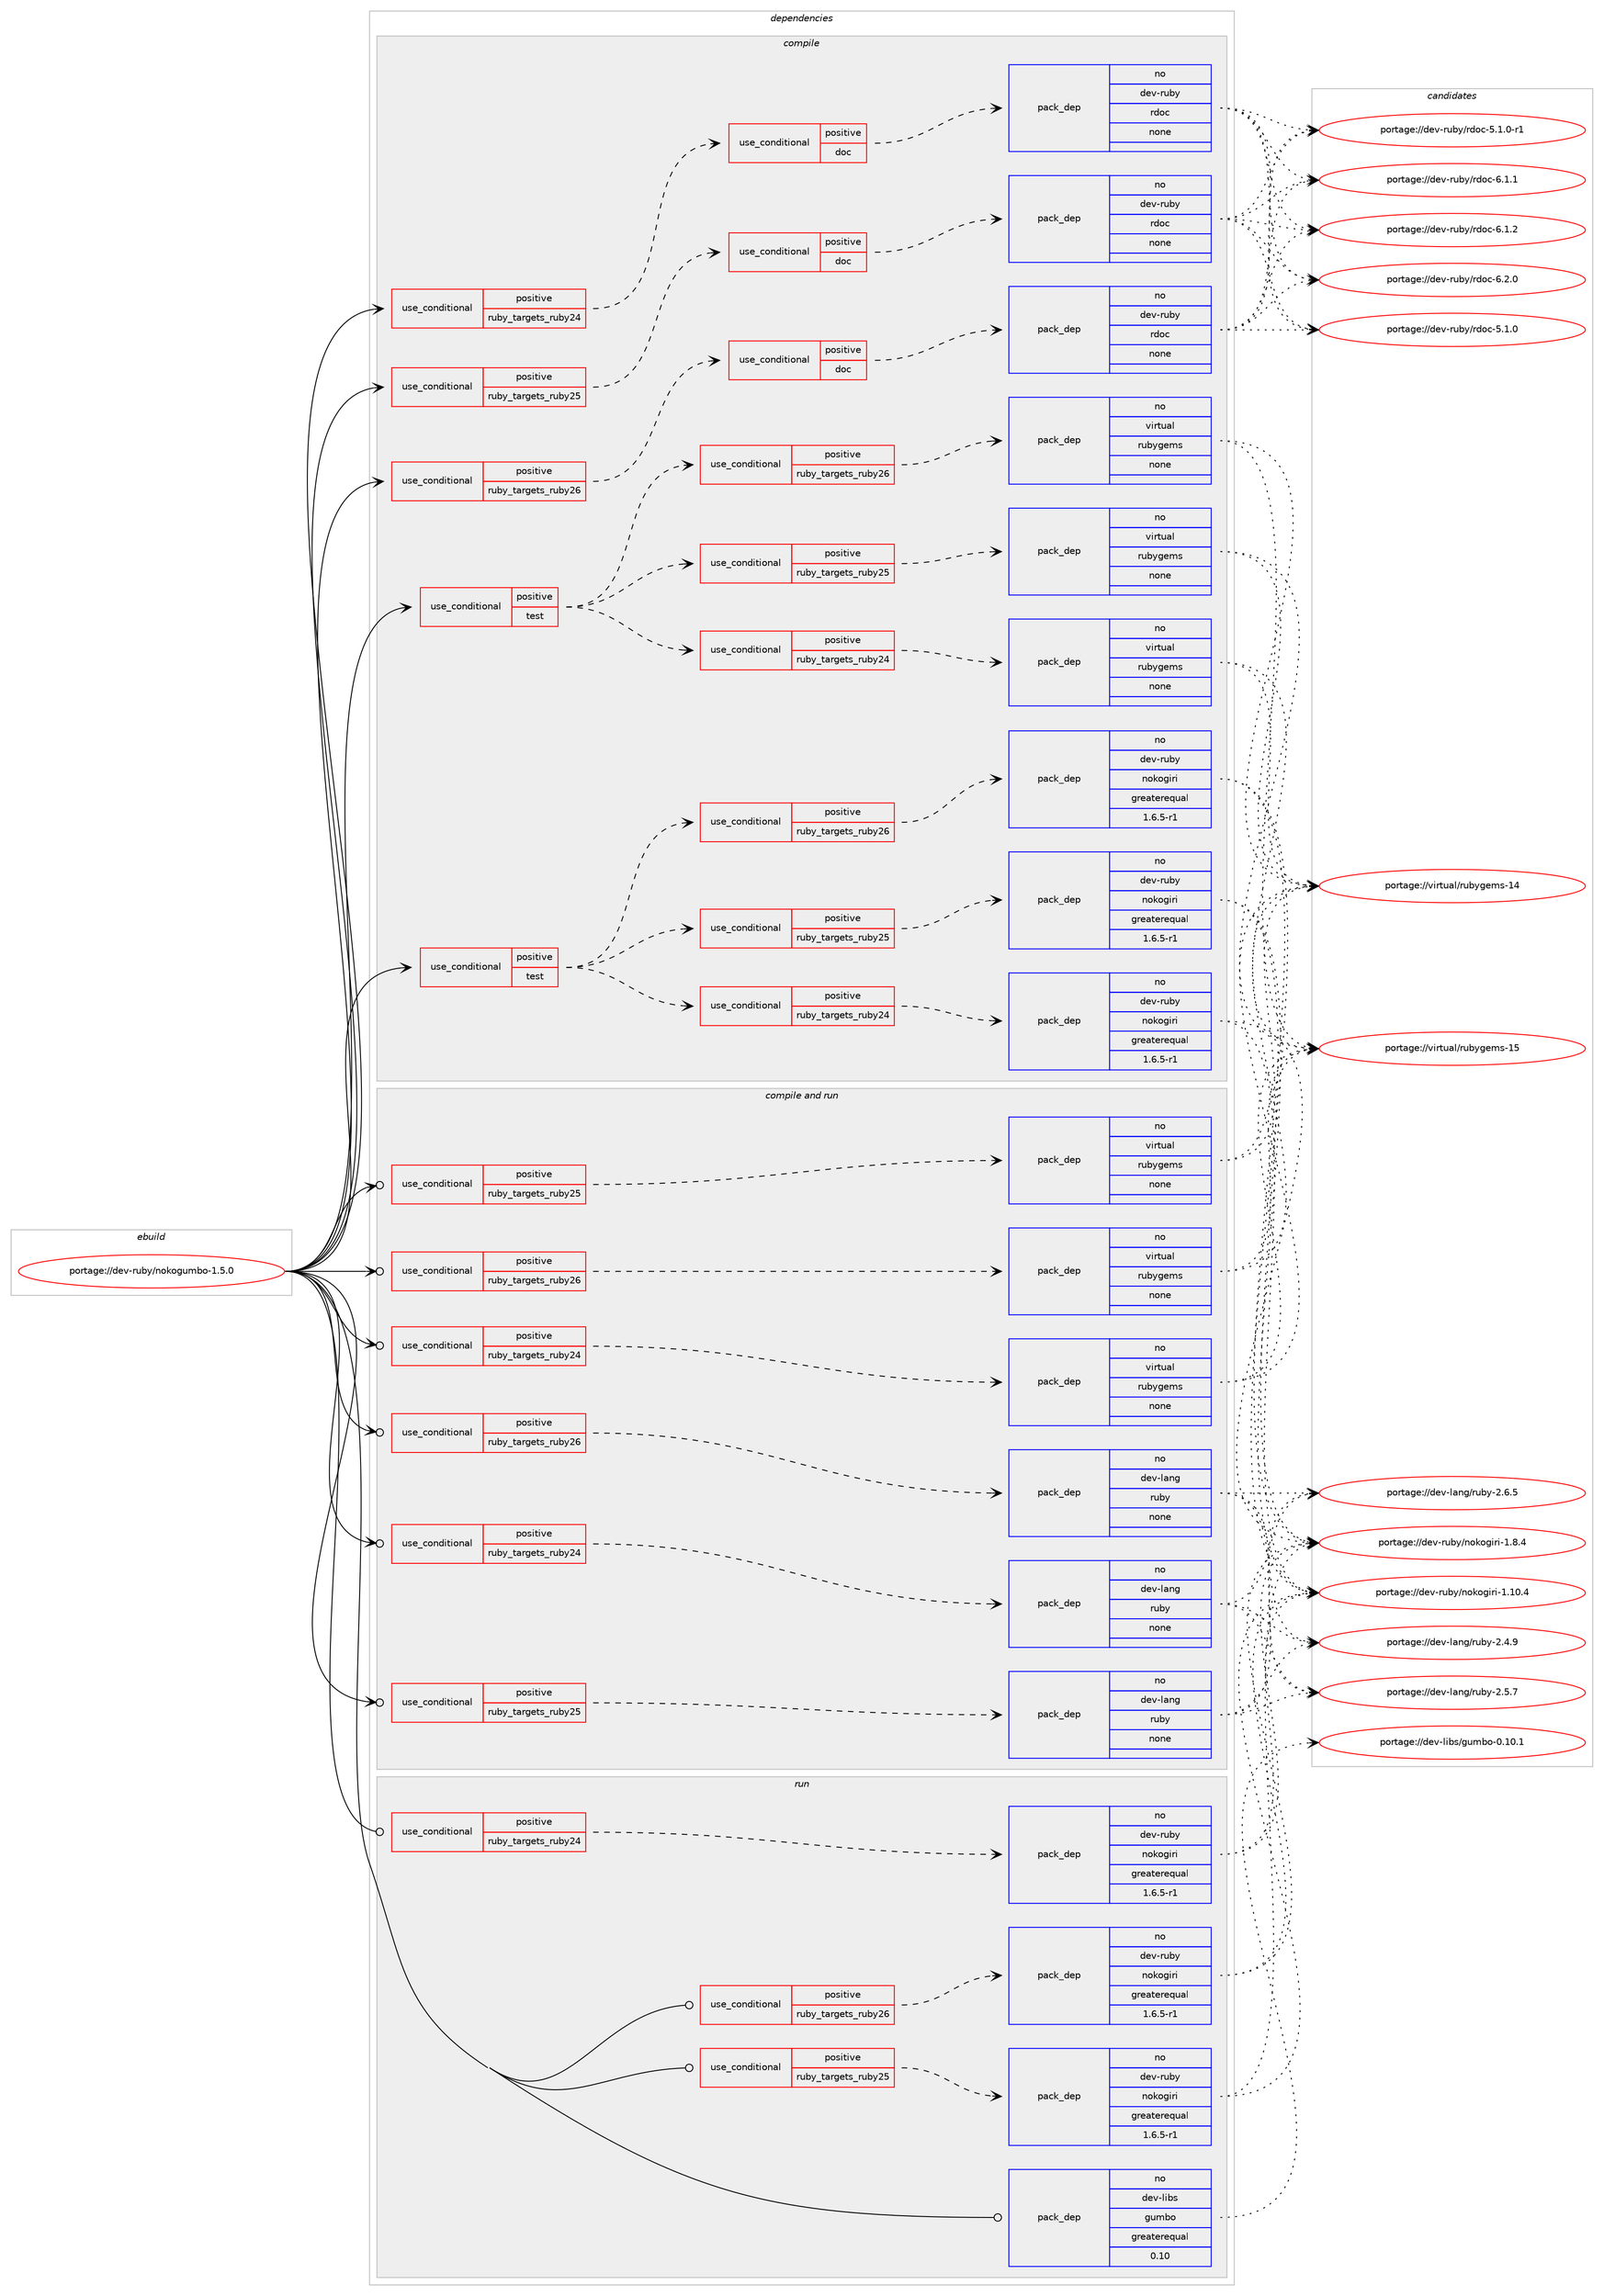 digraph prolog {

# *************
# Graph options
# *************

newrank=true;
concentrate=true;
compound=true;
graph [rankdir=LR,fontname=Helvetica,fontsize=10,ranksep=1.5];#, ranksep=2.5, nodesep=0.2];
edge  [arrowhead=vee];
node  [fontname=Helvetica,fontsize=10];

# **********
# The ebuild
# **********

subgraph cluster_leftcol {
color=gray;
rank=same;
label=<<i>ebuild</i>>;
id [label="portage://dev-ruby/nokogumbo-1.5.0", color=red, width=4, href="../dev-ruby/nokogumbo-1.5.0.svg"];
}

# ****************
# The dependencies
# ****************

subgraph cluster_midcol {
color=gray;
label=<<i>dependencies</i>>;
subgraph cluster_compile {
fillcolor="#eeeeee";
style=filled;
label=<<i>compile</i>>;
subgraph cond57895 {
dependency231890 [label=<<TABLE BORDER="0" CELLBORDER="1" CELLSPACING="0" CELLPADDING="4"><TR><TD ROWSPAN="3" CELLPADDING="10">use_conditional</TD></TR><TR><TD>positive</TD></TR><TR><TD>ruby_targets_ruby24</TD></TR></TABLE>>, shape=none, color=red];
subgraph cond57896 {
dependency231891 [label=<<TABLE BORDER="0" CELLBORDER="1" CELLSPACING="0" CELLPADDING="4"><TR><TD ROWSPAN="3" CELLPADDING="10">use_conditional</TD></TR><TR><TD>positive</TD></TR><TR><TD>doc</TD></TR></TABLE>>, shape=none, color=red];
subgraph pack170461 {
dependency231892 [label=<<TABLE BORDER="0" CELLBORDER="1" CELLSPACING="0" CELLPADDING="4" WIDTH="220"><TR><TD ROWSPAN="6" CELLPADDING="30">pack_dep</TD></TR><TR><TD WIDTH="110">no</TD></TR><TR><TD>dev-ruby</TD></TR><TR><TD>rdoc</TD></TR><TR><TD>none</TD></TR><TR><TD></TD></TR></TABLE>>, shape=none, color=blue];
}
dependency231891:e -> dependency231892:w [weight=20,style="dashed",arrowhead="vee"];
}
dependency231890:e -> dependency231891:w [weight=20,style="dashed",arrowhead="vee"];
}
id:e -> dependency231890:w [weight=20,style="solid",arrowhead="vee"];
subgraph cond57897 {
dependency231893 [label=<<TABLE BORDER="0" CELLBORDER="1" CELLSPACING="0" CELLPADDING="4"><TR><TD ROWSPAN="3" CELLPADDING="10">use_conditional</TD></TR><TR><TD>positive</TD></TR><TR><TD>ruby_targets_ruby25</TD></TR></TABLE>>, shape=none, color=red];
subgraph cond57898 {
dependency231894 [label=<<TABLE BORDER="0" CELLBORDER="1" CELLSPACING="0" CELLPADDING="4"><TR><TD ROWSPAN="3" CELLPADDING="10">use_conditional</TD></TR><TR><TD>positive</TD></TR><TR><TD>doc</TD></TR></TABLE>>, shape=none, color=red];
subgraph pack170462 {
dependency231895 [label=<<TABLE BORDER="0" CELLBORDER="1" CELLSPACING="0" CELLPADDING="4" WIDTH="220"><TR><TD ROWSPAN="6" CELLPADDING="30">pack_dep</TD></TR><TR><TD WIDTH="110">no</TD></TR><TR><TD>dev-ruby</TD></TR><TR><TD>rdoc</TD></TR><TR><TD>none</TD></TR><TR><TD></TD></TR></TABLE>>, shape=none, color=blue];
}
dependency231894:e -> dependency231895:w [weight=20,style="dashed",arrowhead="vee"];
}
dependency231893:e -> dependency231894:w [weight=20,style="dashed",arrowhead="vee"];
}
id:e -> dependency231893:w [weight=20,style="solid",arrowhead="vee"];
subgraph cond57899 {
dependency231896 [label=<<TABLE BORDER="0" CELLBORDER="1" CELLSPACING="0" CELLPADDING="4"><TR><TD ROWSPAN="3" CELLPADDING="10">use_conditional</TD></TR><TR><TD>positive</TD></TR><TR><TD>ruby_targets_ruby26</TD></TR></TABLE>>, shape=none, color=red];
subgraph cond57900 {
dependency231897 [label=<<TABLE BORDER="0" CELLBORDER="1" CELLSPACING="0" CELLPADDING="4"><TR><TD ROWSPAN="3" CELLPADDING="10">use_conditional</TD></TR><TR><TD>positive</TD></TR><TR><TD>doc</TD></TR></TABLE>>, shape=none, color=red];
subgraph pack170463 {
dependency231898 [label=<<TABLE BORDER="0" CELLBORDER="1" CELLSPACING="0" CELLPADDING="4" WIDTH="220"><TR><TD ROWSPAN="6" CELLPADDING="30">pack_dep</TD></TR><TR><TD WIDTH="110">no</TD></TR><TR><TD>dev-ruby</TD></TR><TR><TD>rdoc</TD></TR><TR><TD>none</TD></TR><TR><TD></TD></TR></TABLE>>, shape=none, color=blue];
}
dependency231897:e -> dependency231898:w [weight=20,style="dashed",arrowhead="vee"];
}
dependency231896:e -> dependency231897:w [weight=20,style="dashed",arrowhead="vee"];
}
id:e -> dependency231896:w [weight=20,style="solid",arrowhead="vee"];
subgraph cond57901 {
dependency231899 [label=<<TABLE BORDER="0" CELLBORDER="1" CELLSPACING="0" CELLPADDING="4"><TR><TD ROWSPAN="3" CELLPADDING="10">use_conditional</TD></TR><TR><TD>positive</TD></TR><TR><TD>test</TD></TR></TABLE>>, shape=none, color=red];
subgraph cond57902 {
dependency231900 [label=<<TABLE BORDER="0" CELLBORDER="1" CELLSPACING="0" CELLPADDING="4"><TR><TD ROWSPAN="3" CELLPADDING="10">use_conditional</TD></TR><TR><TD>positive</TD></TR><TR><TD>ruby_targets_ruby24</TD></TR></TABLE>>, shape=none, color=red];
subgraph pack170464 {
dependency231901 [label=<<TABLE BORDER="0" CELLBORDER="1" CELLSPACING="0" CELLPADDING="4" WIDTH="220"><TR><TD ROWSPAN="6" CELLPADDING="30">pack_dep</TD></TR><TR><TD WIDTH="110">no</TD></TR><TR><TD>dev-ruby</TD></TR><TR><TD>nokogiri</TD></TR><TR><TD>greaterequal</TD></TR><TR><TD>1.6.5-r1</TD></TR></TABLE>>, shape=none, color=blue];
}
dependency231900:e -> dependency231901:w [weight=20,style="dashed",arrowhead="vee"];
}
dependency231899:e -> dependency231900:w [weight=20,style="dashed",arrowhead="vee"];
subgraph cond57903 {
dependency231902 [label=<<TABLE BORDER="0" CELLBORDER="1" CELLSPACING="0" CELLPADDING="4"><TR><TD ROWSPAN="3" CELLPADDING="10">use_conditional</TD></TR><TR><TD>positive</TD></TR><TR><TD>ruby_targets_ruby25</TD></TR></TABLE>>, shape=none, color=red];
subgraph pack170465 {
dependency231903 [label=<<TABLE BORDER="0" CELLBORDER="1" CELLSPACING="0" CELLPADDING="4" WIDTH="220"><TR><TD ROWSPAN="6" CELLPADDING="30">pack_dep</TD></TR><TR><TD WIDTH="110">no</TD></TR><TR><TD>dev-ruby</TD></TR><TR><TD>nokogiri</TD></TR><TR><TD>greaterequal</TD></TR><TR><TD>1.6.5-r1</TD></TR></TABLE>>, shape=none, color=blue];
}
dependency231902:e -> dependency231903:w [weight=20,style="dashed",arrowhead="vee"];
}
dependency231899:e -> dependency231902:w [weight=20,style="dashed",arrowhead="vee"];
subgraph cond57904 {
dependency231904 [label=<<TABLE BORDER="0" CELLBORDER="1" CELLSPACING="0" CELLPADDING="4"><TR><TD ROWSPAN="3" CELLPADDING="10">use_conditional</TD></TR><TR><TD>positive</TD></TR><TR><TD>ruby_targets_ruby26</TD></TR></TABLE>>, shape=none, color=red];
subgraph pack170466 {
dependency231905 [label=<<TABLE BORDER="0" CELLBORDER="1" CELLSPACING="0" CELLPADDING="4" WIDTH="220"><TR><TD ROWSPAN="6" CELLPADDING="30">pack_dep</TD></TR><TR><TD WIDTH="110">no</TD></TR><TR><TD>dev-ruby</TD></TR><TR><TD>nokogiri</TD></TR><TR><TD>greaterequal</TD></TR><TR><TD>1.6.5-r1</TD></TR></TABLE>>, shape=none, color=blue];
}
dependency231904:e -> dependency231905:w [weight=20,style="dashed",arrowhead="vee"];
}
dependency231899:e -> dependency231904:w [weight=20,style="dashed",arrowhead="vee"];
}
id:e -> dependency231899:w [weight=20,style="solid",arrowhead="vee"];
subgraph cond57905 {
dependency231906 [label=<<TABLE BORDER="0" CELLBORDER="1" CELLSPACING="0" CELLPADDING="4"><TR><TD ROWSPAN="3" CELLPADDING="10">use_conditional</TD></TR><TR><TD>positive</TD></TR><TR><TD>test</TD></TR></TABLE>>, shape=none, color=red];
subgraph cond57906 {
dependency231907 [label=<<TABLE BORDER="0" CELLBORDER="1" CELLSPACING="0" CELLPADDING="4"><TR><TD ROWSPAN="3" CELLPADDING="10">use_conditional</TD></TR><TR><TD>positive</TD></TR><TR><TD>ruby_targets_ruby24</TD></TR></TABLE>>, shape=none, color=red];
subgraph pack170467 {
dependency231908 [label=<<TABLE BORDER="0" CELLBORDER="1" CELLSPACING="0" CELLPADDING="4" WIDTH="220"><TR><TD ROWSPAN="6" CELLPADDING="30">pack_dep</TD></TR><TR><TD WIDTH="110">no</TD></TR><TR><TD>virtual</TD></TR><TR><TD>rubygems</TD></TR><TR><TD>none</TD></TR><TR><TD></TD></TR></TABLE>>, shape=none, color=blue];
}
dependency231907:e -> dependency231908:w [weight=20,style="dashed",arrowhead="vee"];
}
dependency231906:e -> dependency231907:w [weight=20,style="dashed",arrowhead="vee"];
subgraph cond57907 {
dependency231909 [label=<<TABLE BORDER="0" CELLBORDER="1" CELLSPACING="0" CELLPADDING="4"><TR><TD ROWSPAN="3" CELLPADDING="10">use_conditional</TD></TR><TR><TD>positive</TD></TR><TR><TD>ruby_targets_ruby25</TD></TR></TABLE>>, shape=none, color=red];
subgraph pack170468 {
dependency231910 [label=<<TABLE BORDER="0" CELLBORDER="1" CELLSPACING="0" CELLPADDING="4" WIDTH="220"><TR><TD ROWSPAN="6" CELLPADDING="30">pack_dep</TD></TR><TR><TD WIDTH="110">no</TD></TR><TR><TD>virtual</TD></TR><TR><TD>rubygems</TD></TR><TR><TD>none</TD></TR><TR><TD></TD></TR></TABLE>>, shape=none, color=blue];
}
dependency231909:e -> dependency231910:w [weight=20,style="dashed",arrowhead="vee"];
}
dependency231906:e -> dependency231909:w [weight=20,style="dashed",arrowhead="vee"];
subgraph cond57908 {
dependency231911 [label=<<TABLE BORDER="0" CELLBORDER="1" CELLSPACING="0" CELLPADDING="4"><TR><TD ROWSPAN="3" CELLPADDING="10">use_conditional</TD></TR><TR><TD>positive</TD></TR><TR><TD>ruby_targets_ruby26</TD></TR></TABLE>>, shape=none, color=red];
subgraph pack170469 {
dependency231912 [label=<<TABLE BORDER="0" CELLBORDER="1" CELLSPACING="0" CELLPADDING="4" WIDTH="220"><TR><TD ROWSPAN="6" CELLPADDING="30">pack_dep</TD></TR><TR><TD WIDTH="110">no</TD></TR><TR><TD>virtual</TD></TR><TR><TD>rubygems</TD></TR><TR><TD>none</TD></TR><TR><TD></TD></TR></TABLE>>, shape=none, color=blue];
}
dependency231911:e -> dependency231912:w [weight=20,style="dashed",arrowhead="vee"];
}
dependency231906:e -> dependency231911:w [weight=20,style="dashed",arrowhead="vee"];
}
id:e -> dependency231906:w [weight=20,style="solid",arrowhead="vee"];
}
subgraph cluster_compileandrun {
fillcolor="#eeeeee";
style=filled;
label=<<i>compile and run</i>>;
subgraph cond57909 {
dependency231913 [label=<<TABLE BORDER="0" CELLBORDER="1" CELLSPACING="0" CELLPADDING="4"><TR><TD ROWSPAN="3" CELLPADDING="10">use_conditional</TD></TR><TR><TD>positive</TD></TR><TR><TD>ruby_targets_ruby24</TD></TR></TABLE>>, shape=none, color=red];
subgraph pack170470 {
dependency231914 [label=<<TABLE BORDER="0" CELLBORDER="1" CELLSPACING="0" CELLPADDING="4" WIDTH="220"><TR><TD ROWSPAN="6" CELLPADDING="30">pack_dep</TD></TR><TR><TD WIDTH="110">no</TD></TR><TR><TD>dev-lang</TD></TR><TR><TD>ruby</TD></TR><TR><TD>none</TD></TR><TR><TD></TD></TR></TABLE>>, shape=none, color=blue];
}
dependency231913:e -> dependency231914:w [weight=20,style="dashed",arrowhead="vee"];
}
id:e -> dependency231913:w [weight=20,style="solid",arrowhead="odotvee"];
subgraph cond57910 {
dependency231915 [label=<<TABLE BORDER="0" CELLBORDER="1" CELLSPACING="0" CELLPADDING="4"><TR><TD ROWSPAN="3" CELLPADDING="10">use_conditional</TD></TR><TR><TD>positive</TD></TR><TR><TD>ruby_targets_ruby24</TD></TR></TABLE>>, shape=none, color=red];
subgraph pack170471 {
dependency231916 [label=<<TABLE BORDER="0" CELLBORDER="1" CELLSPACING="0" CELLPADDING="4" WIDTH="220"><TR><TD ROWSPAN="6" CELLPADDING="30">pack_dep</TD></TR><TR><TD WIDTH="110">no</TD></TR><TR><TD>virtual</TD></TR><TR><TD>rubygems</TD></TR><TR><TD>none</TD></TR><TR><TD></TD></TR></TABLE>>, shape=none, color=blue];
}
dependency231915:e -> dependency231916:w [weight=20,style="dashed",arrowhead="vee"];
}
id:e -> dependency231915:w [weight=20,style="solid",arrowhead="odotvee"];
subgraph cond57911 {
dependency231917 [label=<<TABLE BORDER="0" CELLBORDER="1" CELLSPACING="0" CELLPADDING="4"><TR><TD ROWSPAN="3" CELLPADDING="10">use_conditional</TD></TR><TR><TD>positive</TD></TR><TR><TD>ruby_targets_ruby25</TD></TR></TABLE>>, shape=none, color=red];
subgraph pack170472 {
dependency231918 [label=<<TABLE BORDER="0" CELLBORDER="1" CELLSPACING="0" CELLPADDING="4" WIDTH="220"><TR><TD ROWSPAN="6" CELLPADDING="30">pack_dep</TD></TR><TR><TD WIDTH="110">no</TD></TR><TR><TD>dev-lang</TD></TR><TR><TD>ruby</TD></TR><TR><TD>none</TD></TR><TR><TD></TD></TR></TABLE>>, shape=none, color=blue];
}
dependency231917:e -> dependency231918:w [weight=20,style="dashed",arrowhead="vee"];
}
id:e -> dependency231917:w [weight=20,style="solid",arrowhead="odotvee"];
subgraph cond57912 {
dependency231919 [label=<<TABLE BORDER="0" CELLBORDER="1" CELLSPACING="0" CELLPADDING="4"><TR><TD ROWSPAN="3" CELLPADDING="10">use_conditional</TD></TR><TR><TD>positive</TD></TR><TR><TD>ruby_targets_ruby25</TD></TR></TABLE>>, shape=none, color=red];
subgraph pack170473 {
dependency231920 [label=<<TABLE BORDER="0" CELLBORDER="1" CELLSPACING="0" CELLPADDING="4" WIDTH="220"><TR><TD ROWSPAN="6" CELLPADDING="30">pack_dep</TD></TR><TR><TD WIDTH="110">no</TD></TR><TR><TD>virtual</TD></TR><TR><TD>rubygems</TD></TR><TR><TD>none</TD></TR><TR><TD></TD></TR></TABLE>>, shape=none, color=blue];
}
dependency231919:e -> dependency231920:w [weight=20,style="dashed",arrowhead="vee"];
}
id:e -> dependency231919:w [weight=20,style="solid",arrowhead="odotvee"];
subgraph cond57913 {
dependency231921 [label=<<TABLE BORDER="0" CELLBORDER="1" CELLSPACING="0" CELLPADDING="4"><TR><TD ROWSPAN="3" CELLPADDING="10">use_conditional</TD></TR><TR><TD>positive</TD></TR><TR><TD>ruby_targets_ruby26</TD></TR></TABLE>>, shape=none, color=red];
subgraph pack170474 {
dependency231922 [label=<<TABLE BORDER="0" CELLBORDER="1" CELLSPACING="0" CELLPADDING="4" WIDTH="220"><TR><TD ROWSPAN="6" CELLPADDING="30">pack_dep</TD></TR><TR><TD WIDTH="110">no</TD></TR><TR><TD>dev-lang</TD></TR><TR><TD>ruby</TD></TR><TR><TD>none</TD></TR><TR><TD></TD></TR></TABLE>>, shape=none, color=blue];
}
dependency231921:e -> dependency231922:w [weight=20,style="dashed",arrowhead="vee"];
}
id:e -> dependency231921:w [weight=20,style="solid",arrowhead="odotvee"];
subgraph cond57914 {
dependency231923 [label=<<TABLE BORDER="0" CELLBORDER="1" CELLSPACING="0" CELLPADDING="4"><TR><TD ROWSPAN="3" CELLPADDING="10">use_conditional</TD></TR><TR><TD>positive</TD></TR><TR><TD>ruby_targets_ruby26</TD></TR></TABLE>>, shape=none, color=red];
subgraph pack170475 {
dependency231924 [label=<<TABLE BORDER="0" CELLBORDER="1" CELLSPACING="0" CELLPADDING="4" WIDTH="220"><TR><TD ROWSPAN="6" CELLPADDING="30">pack_dep</TD></TR><TR><TD WIDTH="110">no</TD></TR><TR><TD>virtual</TD></TR><TR><TD>rubygems</TD></TR><TR><TD>none</TD></TR><TR><TD></TD></TR></TABLE>>, shape=none, color=blue];
}
dependency231923:e -> dependency231924:w [weight=20,style="dashed",arrowhead="vee"];
}
id:e -> dependency231923:w [weight=20,style="solid",arrowhead="odotvee"];
}
subgraph cluster_run {
fillcolor="#eeeeee";
style=filled;
label=<<i>run</i>>;
subgraph cond57915 {
dependency231925 [label=<<TABLE BORDER="0" CELLBORDER="1" CELLSPACING="0" CELLPADDING="4"><TR><TD ROWSPAN="3" CELLPADDING="10">use_conditional</TD></TR><TR><TD>positive</TD></TR><TR><TD>ruby_targets_ruby24</TD></TR></TABLE>>, shape=none, color=red];
subgraph pack170476 {
dependency231926 [label=<<TABLE BORDER="0" CELLBORDER="1" CELLSPACING="0" CELLPADDING="4" WIDTH="220"><TR><TD ROWSPAN="6" CELLPADDING="30">pack_dep</TD></TR><TR><TD WIDTH="110">no</TD></TR><TR><TD>dev-ruby</TD></TR><TR><TD>nokogiri</TD></TR><TR><TD>greaterequal</TD></TR><TR><TD>1.6.5-r1</TD></TR></TABLE>>, shape=none, color=blue];
}
dependency231925:e -> dependency231926:w [weight=20,style="dashed",arrowhead="vee"];
}
id:e -> dependency231925:w [weight=20,style="solid",arrowhead="odot"];
subgraph cond57916 {
dependency231927 [label=<<TABLE BORDER="0" CELLBORDER="1" CELLSPACING="0" CELLPADDING="4"><TR><TD ROWSPAN="3" CELLPADDING="10">use_conditional</TD></TR><TR><TD>positive</TD></TR><TR><TD>ruby_targets_ruby25</TD></TR></TABLE>>, shape=none, color=red];
subgraph pack170477 {
dependency231928 [label=<<TABLE BORDER="0" CELLBORDER="1" CELLSPACING="0" CELLPADDING="4" WIDTH="220"><TR><TD ROWSPAN="6" CELLPADDING="30">pack_dep</TD></TR><TR><TD WIDTH="110">no</TD></TR><TR><TD>dev-ruby</TD></TR><TR><TD>nokogiri</TD></TR><TR><TD>greaterequal</TD></TR><TR><TD>1.6.5-r1</TD></TR></TABLE>>, shape=none, color=blue];
}
dependency231927:e -> dependency231928:w [weight=20,style="dashed",arrowhead="vee"];
}
id:e -> dependency231927:w [weight=20,style="solid",arrowhead="odot"];
subgraph cond57917 {
dependency231929 [label=<<TABLE BORDER="0" CELLBORDER="1" CELLSPACING="0" CELLPADDING="4"><TR><TD ROWSPAN="3" CELLPADDING="10">use_conditional</TD></TR><TR><TD>positive</TD></TR><TR><TD>ruby_targets_ruby26</TD></TR></TABLE>>, shape=none, color=red];
subgraph pack170478 {
dependency231930 [label=<<TABLE BORDER="0" CELLBORDER="1" CELLSPACING="0" CELLPADDING="4" WIDTH="220"><TR><TD ROWSPAN="6" CELLPADDING="30">pack_dep</TD></TR><TR><TD WIDTH="110">no</TD></TR><TR><TD>dev-ruby</TD></TR><TR><TD>nokogiri</TD></TR><TR><TD>greaterequal</TD></TR><TR><TD>1.6.5-r1</TD></TR></TABLE>>, shape=none, color=blue];
}
dependency231929:e -> dependency231930:w [weight=20,style="dashed",arrowhead="vee"];
}
id:e -> dependency231929:w [weight=20,style="solid",arrowhead="odot"];
subgraph pack170479 {
dependency231931 [label=<<TABLE BORDER="0" CELLBORDER="1" CELLSPACING="0" CELLPADDING="4" WIDTH="220"><TR><TD ROWSPAN="6" CELLPADDING="30">pack_dep</TD></TR><TR><TD WIDTH="110">no</TD></TR><TR><TD>dev-libs</TD></TR><TR><TD>gumbo</TD></TR><TR><TD>greaterequal</TD></TR><TR><TD>0.10</TD></TR></TABLE>>, shape=none, color=blue];
}
id:e -> dependency231931:w [weight=20,style="solid",arrowhead="odot"];
}
}

# **************
# The candidates
# **************

subgraph cluster_choices {
rank=same;
color=gray;
label=<<i>candidates</i>>;

subgraph choice170461 {
color=black;
nodesep=1;
choiceportage10010111845114117981214711410011199455346494648 [label="portage://dev-ruby/rdoc-5.1.0", color=red, width=4,href="../dev-ruby/rdoc-5.1.0.svg"];
choiceportage100101118451141179812147114100111994553464946484511449 [label="portage://dev-ruby/rdoc-5.1.0-r1", color=red, width=4,href="../dev-ruby/rdoc-5.1.0-r1.svg"];
choiceportage10010111845114117981214711410011199455446494649 [label="portage://dev-ruby/rdoc-6.1.1", color=red, width=4,href="../dev-ruby/rdoc-6.1.1.svg"];
choiceportage10010111845114117981214711410011199455446494650 [label="portage://dev-ruby/rdoc-6.1.2", color=red, width=4,href="../dev-ruby/rdoc-6.1.2.svg"];
choiceportage10010111845114117981214711410011199455446504648 [label="portage://dev-ruby/rdoc-6.2.0", color=red, width=4,href="../dev-ruby/rdoc-6.2.0.svg"];
dependency231892:e -> choiceportage10010111845114117981214711410011199455346494648:w [style=dotted,weight="100"];
dependency231892:e -> choiceportage100101118451141179812147114100111994553464946484511449:w [style=dotted,weight="100"];
dependency231892:e -> choiceportage10010111845114117981214711410011199455446494649:w [style=dotted,weight="100"];
dependency231892:e -> choiceportage10010111845114117981214711410011199455446494650:w [style=dotted,weight="100"];
dependency231892:e -> choiceportage10010111845114117981214711410011199455446504648:w [style=dotted,weight="100"];
}
subgraph choice170462 {
color=black;
nodesep=1;
choiceportage10010111845114117981214711410011199455346494648 [label="portage://dev-ruby/rdoc-5.1.0", color=red, width=4,href="../dev-ruby/rdoc-5.1.0.svg"];
choiceportage100101118451141179812147114100111994553464946484511449 [label="portage://dev-ruby/rdoc-5.1.0-r1", color=red, width=4,href="../dev-ruby/rdoc-5.1.0-r1.svg"];
choiceportage10010111845114117981214711410011199455446494649 [label="portage://dev-ruby/rdoc-6.1.1", color=red, width=4,href="../dev-ruby/rdoc-6.1.1.svg"];
choiceportage10010111845114117981214711410011199455446494650 [label="portage://dev-ruby/rdoc-6.1.2", color=red, width=4,href="../dev-ruby/rdoc-6.1.2.svg"];
choiceportage10010111845114117981214711410011199455446504648 [label="portage://dev-ruby/rdoc-6.2.0", color=red, width=4,href="../dev-ruby/rdoc-6.2.0.svg"];
dependency231895:e -> choiceportage10010111845114117981214711410011199455346494648:w [style=dotted,weight="100"];
dependency231895:e -> choiceportage100101118451141179812147114100111994553464946484511449:w [style=dotted,weight="100"];
dependency231895:e -> choiceportage10010111845114117981214711410011199455446494649:w [style=dotted,weight="100"];
dependency231895:e -> choiceportage10010111845114117981214711410011199455446494650:w [style=dotted,weight="100"];
dependency231895:e -> choiceportage10010111845114117981214711410011199455446504648:w [style=dotted,weight="100"];
}
subgraph choice170463 {
color=black;
nodesep=1;
choiceportage10010111845114117981214711410011199455346494648 [label="portage://dev-ruby/rdoc-5.1.0", color=red, width=4,href="../dev-ruby/rdoc-5.1.0.svg"];
choiceportage100101118451141179812147114100111994553464946484511449 [label="portage://dev-ruby/rdoc-5.1.0-r1", color=red, width=4,href="../dev-ruby/rdoc-5.1.0-r1.svg"];
choiceportage10010111845114117981214711410011199455446494649 [label="portage://dev-ruby/rdoc-6.1.1", color=red, width=4,href="../dev-ruby/rdoc-6.1.1.svg"];
choiceportage10010111845114117981214711410011199455446494650 [label="portage://dev-ruby/rdoc-6.1.2", color=red, width=4,href="../dev-ruby/rdoc-6.1.2.svg"];
choiceportage10010111845114117981214711410011199455446504648 [label="portage://dev-ruby/rdoc-6.2.0", color=red, width=4,href="../dev-ruby/rdoc-6.2.0.svg"];
dependency231898:e -> choiceportage10010111845114117981214711410011199455346494648:w [style=dotted,weight="100"];
dependency231898:e -> choiceportage100101118451141179812147114100111994553464946484511449:w [style=dotted,weight="100"];
dependency231898:e -> choiceportage10010111845114117981214711410011199455446494649:w [style=dotted,weight="100"];
dependency231898:e -> choiceportage10010111845114117981214711410011199455446494650:w [style=dotted,weight="100"];
dependency231898:e -> choiceportage10010111845114117981214711410011199455446504648:w [style=dotted,weight="100"];
}
subgraph choice170464 {
color=black;
nodesep=1;
choiceportage10010111845114117981214711011110711110310511410545494649484652 [label="portage://dev-ruby/nokogiri-1.10.4", color=red, width=4,href="../dev-ruby/nokogiri-1.10.4.svg"];
choiceportage100101118451141179812147110111107111103105114105454946564652 [label="portage://dev-ruby/nokogiri-1.8.4", color=red, width=4,href="../dev-ruby/nokogiri-1.8.4.svg"];
dependency231901:e -> choiceportage10010111845114117981214711011110711110310511410545494649484652:w [style=dotted,weight="100"];
dependency231901:e -> choiceportage100101118451141179812147110111107111103105114105454946564652:w [style=dotted,weight="100"];
}
subgraph choice170465 {
color=black;
nodesep=1;
choiceportage10010111845114117981214711011110711110310511410545494649484652 [label="portage://dev-ruby/nokogiri-1.10.4", color=red, width=4,href="../dev-ruby/nokogiri-1.10.4.svg"];
choiceportage100101118451141179812147110111107111103105114105454946564652 [label="portage://dev-ruby/nokogiri-1.8.4", color=red, width=4,href="../dev-ruby/nokogiri-1.8.4.svg"];
dependency231903:e -> choiceportage10010111845114117981214711011110711110310511410545494649484652:w [style=dotted,weight="100"];
dependency231903:e -> choiceportage100101118451141179812147110111107111103105114105454946564652:w [style=dotted,weight="100"];
}
subgraph choice170466 {
color=black;
nodesep=1;
choiceportage10010111845114117981214711011110711110310511410545494649484652 [label="portage://dev-ruby/nokogiri-1.10.4", color=red, width=4,href="../dev-ruby/nokogiri-1.10.4.svg"];
choiceportage100101118451141179812147110111107111103105114105454946564652 [label="portage://dev-ruby/nokogiri-1.8.4", color=red, width=4,href="../dev-ruby/nokogiri-1.8.4.svg"];
dependency231905:e -> choiceportage10010111845114117981214711011110711110310511410545494649484652:w [style=dotted,weight="100"];
dependency231905:e -> choiceportage100101118451141179812147110111107111103105114105454946564652:w [style=dotted,weight="100"];
}
subgraph choice170467 {
color=black;
nodesep=1;
choiceportage118105114116117971084711411798121103101109115454952 [label="portage://virtual/rubygems-14", color=red, width=4,href="../virtual/rubygems-14.svg"];
choiceportage118105114116117971084711411798121103101109115454953 [label="portage://virtual/rubygems-15", color=red, width=4,href="../virtual/rubygems-15.svg"];
dependency231908:e -> choiceportage118105114116117971084711411798121103101109115454952:w [style=dotted,weight="100"];
dependency231908:e -> choiceportage118105114116117971084711411798121103101109115454953:w [style=dotted,weight="100"];
}
subgraph choice170468 {
color=black;
nodesep=1;
choiceportage118105114116117971084711411798121103101109115454952 [label="portage://virtual/rubygems-14", color=red, width=4,href="../virtual/rubygems-14.svg"];
choiceportage118105114116117971084711411798121103101109115454953 [label="portage://virtual/rubygems-15", color=red, width=4,href="../virtual/rubygems-15.svg"];
dependency231910:e -> choiceportage118105114116117971084711411798121103101109115454952:w [style=dotted,weight="100"];
dependency231910:e -> choiceportage118105114116117971084711411798121103101109115454953:w [style=dotted,weight="100"];
}
subgraph choice170469 {
color=black;
nodesep=1;
choiceportage118105114116117971084711411798121103101109115454952 [label="portage://virtual/rubygems-14", color=red, width=4,href="../virtual/rubygems-14.svg"];
choiceportage118105114116117971084711411798121103101109115454953 [label="portage://virtual/rubygems-15", color=red, width=4,href="../virtual/rubygems-15.svg"];
dependency231912:e -> choiceportage118105114116117971084711411798121103101109115454952:w [style=dotted,weight="100"];
dependency231912:e -> choiceportage118105114116117971084711411798121103101109115454953:w [style=dotted,weight="100"];
}
subgraph choice170470 {
color=black;
nodesep=1;
choiceportage10010111845108971101034711411798121455046524657 [label="portage://dev-lang/ruby-2.4.9", color=red, width=4,href="../dev-lang/ruby-2.4.9.svg"];
choiceportage10010111845108971101034711411798121455046534655 [label="portage://dev-lang/ruby-2.5.7", color=red, width=4,href="../dev-lang/ruby-2.5.7.svg"];
choiceportage10010111845108971101034711411798121455046544653 [label="portage://dev-lang/ruby-2.6.5", color=red, width=4,href="../dev-lang/ruby-2.6.5.svg"];
dependency231914:e -> choiceportage10010111845108971101034711411798121455046524657:w [style=dotted,weight="100"];
dependency231914:e -> choiceportage10010111845108971101034711411798121455046534655:w [style=dotted,weight="100"];
dependency231914:e -> choiceportage10010111845108971101034711411798121455046544653:w [style=dotted,weight="100"];
}
subgraph choice170471 {
color=black;
nodesep=1;
choiceportage118105114116117971084711411798121103101109115454952 [label="portage://virtual/rubygems-14", color=red, width=4,href="../virtual/rubygems-14.svg"];
choiceportage118105114116117971084711411798121103101109115454953 [label="portage://virtual/rubygems-15", color=red, width=4,href="../virtual/rubygems-15.svg"];
dependency231916:e -> choiceportage118105114116117971084711411798121103101109115454952:w [style=dotted,weight="100"];
dependency231916:e -> choiceportage118105114116117971084711411798121103101109115454953:w [style=dotted,weight="100"];
}
subgraph choice170472 {
color=black;
nodesep=1;
choiceportage10010111845108971101034711411798121455046524657 [label="portage://dev-lang/ruby-2.4.9", color=red, width=4,href="../dev-lang/ruby-2.4.9.svg"];
choiceportage10010111845108971101034711411798121455046534655 [label="portage://dev-lang/ruby-2.5.7", color=red, width=4,href="../dev-lang/ruby-2.5.7.svg"];
choiceportage10010111845108971101034711411798121455046544653 [label="portage://dev-lang/ruby-2.6.5", color=red, width=4,href="../dev-lang/ruby-2.6.5.svg"];
dependency231918:e -> choiceportage10010111845108971101034711411798121455046524657:w [style=dotted,weight="100"];
dependency231918:e -> choiceportage10010111845108971101034711411798121455046534655:w [style=dotted,weight="100"];
dependency231918:e -> choiceportage10010111845108971101034711411798121455046544653:w [style=dotted,weight="100"];
}
subgraph choice170473 {
color=black;
nodesep=1;
choiceportage118105114116117971084711411798121103101109115454952 [label="portage://virtual/rubygems-14", color=red, width=4,href="../virtual/rubygems-14.svg"];
choiceportage118105114116117971084711411798121103101109115454953 [label="portage://virtual/rubygems-15", color=red, width=4,href="../virtual/rubygems-15.svg"];
dependency231920:e -> choiceportage118105114116117971084711411798121103101109115454952:w [style=dotted,weight="100"];
dependency231920:e -> choiceportage118105114116117971084711411798121103101109115454953:w [style=dotted,weight="100"];
}
subgraph choice170474 {
color=black;
nodesep=1;
choiceportage10010111845108971101034711411798121455046524657 [label="portage://dev-lang/ruby-2.4.9", color=red, width=4,href="../dev-lang/ruby-2.4.9.svg"];
choiceportage10010111845108971101034711411798121455046534655 [label="portage://dev-lang/ruby-2.5.7", color=red, width=4,href="../dev-lang/ruby-2.5.7.svg"];
choiceportage10010111845108971101034711411798121455046544653 [label="portage://dev-lang/ruby-2.6.5", color=red, width=4,href="../dev-lang/ruby-2.6.5.svg"];
dependency231922:e -> choiceportage10010111845108971101034711411798121455046524657:w [style=dotted,weight="100"];
dependency231922:e -> choiceportage10010111845108971101034711411798121455046534655:w [style=dotted,weight="100"];
dependency231922:e -> choiceportage10010111845108971101034711411798121455046544653:w [style=dotted,weight="100"];
}
subgraph choice170475 {
color=black;
nodesep=1;
choiceportage118105114116117971084711411798121103101109115454952 [label="portage://virtual/rubygems-14", color=red, width=4,href="../virtual/rubygems-14.svg"];
choiceportage118105114116117971084711411798121103101109115454953 [label="portage://virtual/rubygems-15", color=red, width=4,href="../virtual/rubygems-15.svg"];
dependency231924:e -> choiceportage118105114116117971084711411798121103101109115454952:w [style=dotted,weight="100"];
dependency231924:e -> choiceportage118105114116117971084711411798121103101109115454953:w [style=dotted,weight="100"];
}
subgraph choice170476 {
color=black;
nodesep=1;
choiceportage10010111845114117981214711011110711110310511410545494649484652 [label="portage://dev-ruby/nokogiri-1.10.4", color=red, width=4,href="../dev-ruby/nokogiri-1.10.4.svg"];
choiceportage100101118451141179812147110111107111103105114105454946564652 [label="portage://dev-ruby/nokogiri-1.8.4", color=red, width=4,href="../dev-ruby/nokogiri-1.8.4.svg"];
dependency231926:e -> choiceportage10010111845114117981214711011110711110310511410545494649484652:w [style=dotted,weight="100"];
dependency231926:e -> choiceportage100101118451141179812147110111107111103105114105454946564652:w [style=dotted,weight="100"];
}
subgraph choice170477 {
color=black;
nodesep=1;
choiceportage10010111845114117981214711011110711110310511410545494649484652 [label="portage://dev-ruby/nokogiri-1.10.4", color=red, width=4,href="../dev-ruby/nokogiri-1.10.4.svg"];
choiceportage100101118451141179812147110111107111103105114105454946564652 [label="portage://dev-ruby/nokogiri-1.8.4", color=red, width=4,href="../dev-ruby/nokogiri-1.8.4.svg"];
dependency231928:e -> choiceportage10010111845114117981214711011110711110310511410545494649484652:w [style=dotted,weight="100"];
dependency231928:e -> choiceportage100101118451141179812147110111107111103105114105454946564652:w [style=dotted,weight="100"];
}
subgraph choice170478 {
color=black;
nodesep=1;
choiceportage10010111845114117981214711011110711110310511410545494649484652 [label="portage://dev-ruby/nokogiri-1.10.4", color=red, width=4,href="../dev-ruby/nokogiri-1.10.4.svg"];
choiceportage100101118451141179812147110111107111103105114105454946564652 [label="portage://dev-ruby/nokogiri-1.8.4", color=red, width=4,href="../dev-ruby/nokogiri-1.8.4.svg"];
dependency231930:e -> choiceportage10010111845114117981214711011110711110310511410545494649484652:w [style=dotted,weight="100"];
dependency231930:e -> choiceportage100101118451141179812147110111107111103105114105454946564652:w [style=dotted,weight="100"];
}
subgraph choice170479 {
color=black;
nodesep=1;
choiceportage1001011184510810598115471031171099811145484649484649 [label="portage://dev-libs/gumbo-0.10.1", color=red, width=4,href="../dev-libs/gumbo-0.10.1.svg"];
dependency231931:e -> choiceportage1001011184510810598115471031171099811145484649484649:w [style=dotted,weight="100"];
}
}

}
